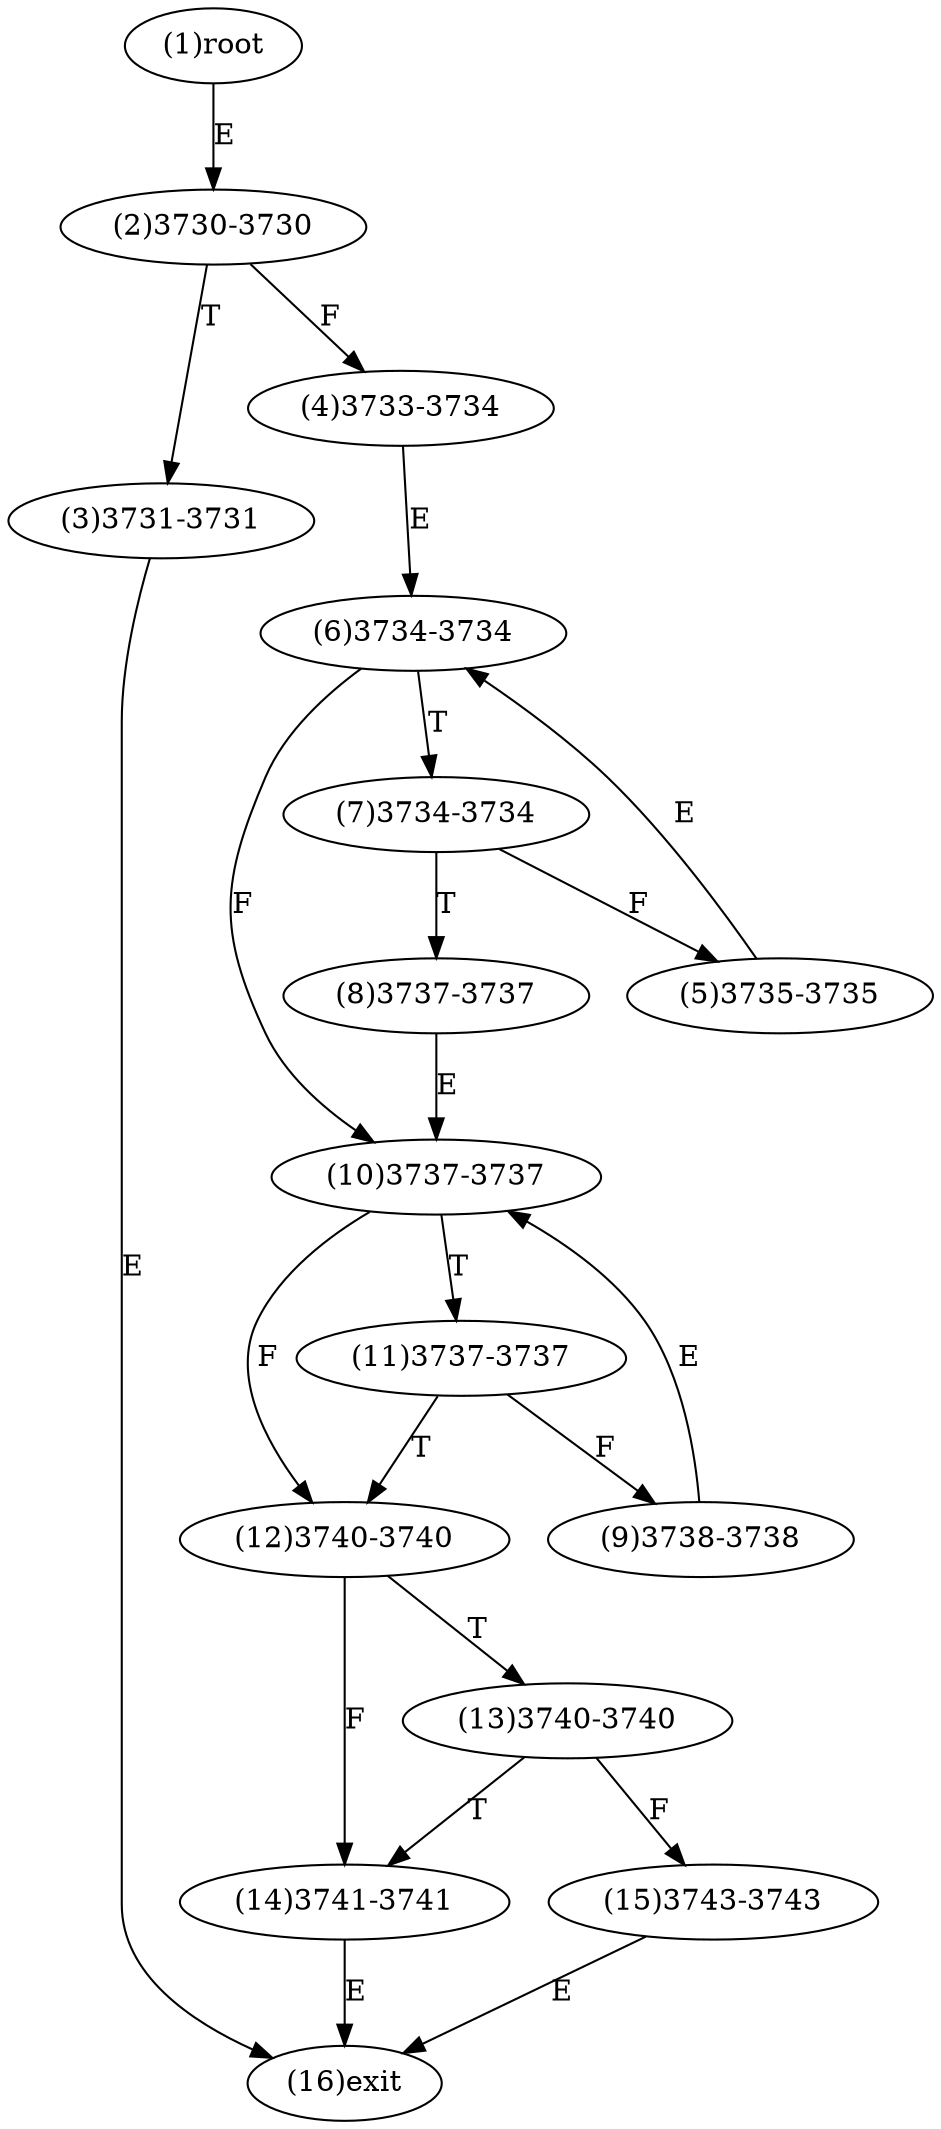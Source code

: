 digraph "" { 
1[ label="(1)root"];
2[ label="(2)3730-3730"];
3[ label="(3)3731-3731"];
4[ label="(4)3733-3734"];
5[ label="(5)3735-3735"];
6[ label="(6)3734-3734"];
7[ label="(7)3734-3734"];
8[ label="(8)3737-3737"];
9[ label="(9)3738-3738"];
10[ label="(10)3737-3737"];
11[ label="(11)3737-3737"];
12[ label="(12)3740-3740"];
13[ label="(13)3740-3740"];
14[ label="(14)3741-3741"];
15[ label="(15)3743-3743"];
16[ label="(16)exit"];
1->2[ label="E"];
2->4[ label="F"];
2->3[ label="T"];
3->16[ label="E"];
4->6[ label="E"];
5->6[ label="E"];
6->10[ label="F"];
6->7[ label="T"];
7->5[ label="F"];
7->8[ label="T"];
8->10[ label="E"];
9->10[ label="E"];
10->12[ label="F"];
10->11[ label="T"];
11->9[ label="F"];
11->12[ label="T"];
12->14[ label="F"];
12->13[ label="T"];
13->15[ label="F"];
13->14[ label="T"];
14->16[ label="E"];
15->16[ label="E"];
}